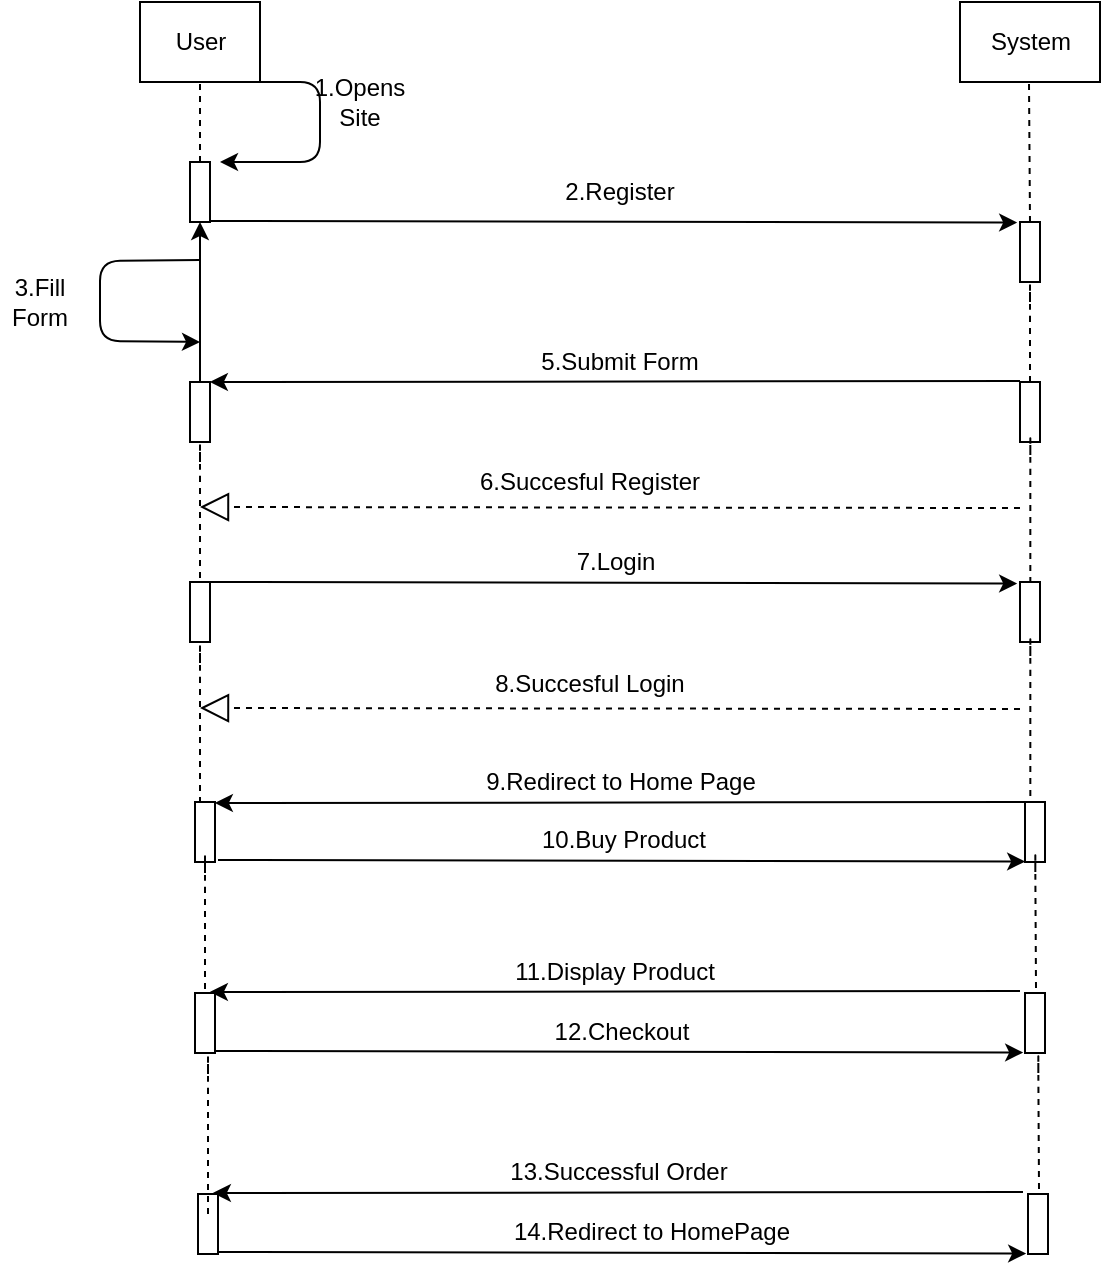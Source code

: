 <mxfile version="12.1.3" type="device" pages="1"><diagram id="2IClvBgpXzxGO9XWFR44" name="Page-1"><mxGraphModel dx="712" dy="299" grid="1" gridSize="10" guides="1" tooltips="1" connect="1" arrows="1" fold="1" page="1" pageScale="1" pageWidth="827" pageHeight="1169" math="0" shadow="0"><root><mxCell id="0"/><mxCell id="1" parent="0"/><mxCell id="PFNj19ciSP6N9kY24B_g-1" value="User" style="html=1;" vertex="1" parent="1"><mxGeometry x="120" y="30" width="60" height="40" as="geometry"/></mxCell><mxCell id="PFNj19ciSP6N9kY24B_g-4" value="System" style="html=1;" vertex="1" parent="1"><mxGeometry x="530" y="30" width="70" height="40" as="geometry"/></mxCell><mxCell id="PFNj19ciSP6N9kY24B_g-8" value="" style="rounded=0;whiteSpace=wrap;html=1;" vertex="1" parent="1"><mxGeometry x="145" y="110" width="10" height="30" as="geometry"/></mxCell><mxCell id="PFNj19ciSP6N9kY24B_g-9" value="" style="endArrow=none;dashed=1;html=1;exitX=0.5;exitY=0;exitDx=0;exitDy=0;" edge="1" parent="1" source="PFNj19ciSP6N9kY24B_g-8"><mxGeometry width="50" height="50" relative="1" as="geometry"><mxPoint x="100" y="120" as="sourcePoint"/><mxPoint x="150" y="70" as="targetPoint"/></mxGeometry></mxCell><mxCell id="PFNj19ciSP6N9kY24B_g-33" value="" style="edgeStyle=orthogonalEdgeStyle;rounded=0;orthogonalLoop=1;jettySize=auto;html=1;" edge="1" parent="1" source="PFNj19ciSP6N9kY24B_g-10" target="PFNj19ciSP6N9kY24B_g-32"><mxGeometry relative="1" as="geometry"/></mxCell><mxCell id="PFNj19ciSP6N9kY24B_g-10" value="" style="rounded=0;whiteSpace=wrap;html=1;" vertex="1" parent="1"><mxGeometry x="145" y="220" width="10" height="30" as="geometry"/></mxCell><mxCell id="PFNj19ciSP6N9kY24B_g-32" value="" style="rounded=0;whiteSpace=wrap;html=1;" vertex="1" parent="1"><mxGeometry x="145" y="110" width="10" height="30" as="geometry"/></mxCell><mxCell id="PFNj19ciSP6N9kY24B_g-11" value="" style="endArrow=none;dashed=1;html=1;exitX=0.5;exitY=0;exitDx=0;exitDy=0;" edge="1" source="PFNj19ciSP6N9kY24B_g-10" parent="1"><mxGeometry width="50" height="50" relative="1" as="geometry"><mxPoint x="100" y="170" as="sourcePoint"/><mxPoint x="150" y="150" as="targetPoint"/><Array as="points"><mxPoint x="150" y="150"/><mxPoint x="150" y="140"/></Array></mxGeometry></mxCell><mxCell id="PFNj19ciSP6N9kY24B_g-12" value="" style="endArrow=classic;html=1;" edge="1" parent="1"><mxGeometry width="50" height="50" relative="1" as="geometry"><mxPoint x="180" y="70" as="sourcePoint"/><mxPoint x="160" y="110" as="targetPoint"/><Array as="points"><mxPoint x="210" y="70"/><mxPoint x="210" y="110"/></Array></mxGeometry></mxCell><mxCell id="PFNj19ciSP6N9kY24B_g-13" value="" style="endArrow=classic;html=1;entryX=-0.141;entryY=0.009;entryDx=0;entryDy=0;entryPerimeter=0;" edge="1" parent="1" target="PFNj19ciSP6N9kY24B_g-15"><mxGeometry width="50" height="50" relative="1" as="geometry"><mxPoint x="155" y="139.5" as="sourcePoint"/><mxPoint x="530" y="140" as="targetPoint"/></mxGeometry></mxCell><mxCell id="PFNj19ciSP6N9kY24B_g-14" value="" style="endArrow=none;dashed=1;html=1;exitX=0.5;exitY=0;exitDx=0;exitDy=0;" edge="1" parent="1" source="PFNj19ciSP6N9kY24B_g-15"><mxGeometry width="50" height="50" relative="1" as="geometry"><mxPoint x="565" y="140" as="sourcePoint"/><mxPoint x="564.5" y="70" as="targetPoint"/></mxGeometry></mxCell><mxCell id="PFNj19ciSP6N9kY24B_g-15" value="" style="rounded=0;whiteSpace=wrap;html=1;" vertex="1" parent="1"><mxGeometry x="560" y="140" width="10" height="30" as="geometry"/></mxCell><mxCell id="PFNj19ciSP6N9kY24B_g-16" value="" style="endArrow=classic;html=1;" edge="1" parent="1"><mxGeometry width="50" height="50" relative="1" as="geometry"><mxPoint x="560" y="219.5" as="sourcePoint"/><mxPoint x="154.931" y="220" as="targetPoint"/></mxGeometry></mxCell><mxCell id="PFNj19ciSP6N9kY24B_g-17" value="1.Opens Site" style="text;html=1;strokeColor=none;fillColor=none;align=center;verticalAlign=middle;whiteSpace=wrap;rounded=0;" vertex="1" parent="1"><mxGeometry x="210" y="70" width="40" height="20" as="geometry"/></mxCell><mxCell id="PFNj19ciSP6N9kY24B_g-18" value="2.Register" style="text;html=1;strokeColor=none;fillColor=none;align=center;verticalAlign=middle;whiteSpace=wrap;rounded=0;" vertex="1" parent="1"><mxGeometry x="330" y="115" width="60" height="20" as="geometry"/></mxCell><mxCell id="PFNj19ciSP6N9kY24B_g-20" value="5.Submit Form" style="text;html=1;strokeColor=none;fillColor=none;align=center;verticalAlign=middle;whiteSpace=wrap;rounded=0;" vertex="1" parent="1"><mxGeometry x="305" y="200" width="110" height="20" as="geometry"/></mxCell><mxCell id="PFNj19ciSP6N9kY24B_g-22" value="" style="endArrow=none;dashed=1;html=1;" edge="1" parent="1"><mxGeometry width="50" height="50" relative="1" as="geometry"><mxPoint x="565" y="220" as="sourcePoint"/><mxPoint x="565.0" y="180" as="targetPoint"/><Array as="points"><mxPoint x="565" y="180"/><mxPoint x="565" y="170"/></Array></mxGeometry></mxCell><mxCell id="PFNj19ciSP6N9kY24B_g-23" value="" style="rounded=0;whiteSpace=wrap;html=1;" vertex="1" parent="1"><mxGeometry x="560" y="220" width="10" height="30" as="geometry"/></mxCell><mxCell id="PFNj19ciSP6N9kY24B_g-25" value="" style="endArrow=block;dashed=1;endFill=0;endSize=12;html=1;" edge="1" parent="1"><mxGeometry width="160" relative="1" as="geometry"><mxPoint x="560" y="283" as="sourcePoint"/><mxPoint x="150" y="282.5" as="targetPoint"/></mxGeometry></mxCell><mxCell id="PFNj19ciSP6N9kY24B_g-27" value="6.Succesful Register" style="text;html=1;strokeColor=none;fillColor=none;align=center;verticalAlign=middle;whiteSpace=wrap;rounded=0;" vertex="1" parent="1"><mxGeometry x="285" y="260" width="120" height="20" as="geometry"/></mxCell><mxCell id="PFNj19ciSP6N9kY24B_g-28" value="" style="endArrow=classic;html=1;" edge="1" parent="1"><mxGeometry width="50" height="50" relative="1" as="geometry"><mxPoint x="150" y="159" as="sourcePoint"/><mxPoint x="150" y="200" as="targetPoint"/><Array as="points"><mxPoint x="100" y="159.5"/><mxPoint x="100" y="199.5"/></Array></mxGeometry></mxCell><mxCell id="PFNj19ciSP6N9kY24B_g-31" value="3.Fill Form" style="text;html=1;strokeColor=none;fillColor=none;align=center;verticalAlign=middle;whiteSpace=wrap;rounded=0;" vertex="1" parent="1"><mxGeometry x="50" y="170" width="40" height="20" as="geometry"/></mxCell><mxCell id="PFNj19ciSP6N9kY24B_g-34" value="" style="endArrow=none;dashed=1;html=1;exitX=0.5;exitY=0;exitDx=0;exitDy=0;" edge="1" parent="1"><mxGeometry width="50" height="50" relative="1" as="geometry"><mxPoint x="150.0" y="330" as="sourcePoint"/><mxPoint x="150.0" y="260" as="targetPoint"/><Array as="points"><mxPoint x="150" y="260"/><mxPoint x="150" y="250"/></Array></mxGeometry></mxCell><mxCell id="PFNj19ciSP6N9kY24B_g-35" value="" style="endArrow=none;dashed=1;html=1;exitX=0.5;exitY=0;exitDx=0;exitDy=0;" edge="1" parent="1"><mxGeometry width="50" height="50" relative="1" as="geometry"><mxPoint x="565.167" y="326.5" as="sourcePoint"/><mxPoint x="565.167" y="256.5" as="targetPoint"/><Array as="points"><mxPoint x="565.167" y="256.5"/><mxPoint x="565.167" y="246.5"/></Array></mxGeometry></mxCell><mxCell id="PFNj19ciSP6N9kY24B_g-36" value="" style="rounded=0;whiteSpace=wrap;html=1;" vertex="1" parent="1"><mxGeometry x="145" y="320" width="10" height="30" as="geometry"/></mxCell><mxCell id="PFNj19ciSP6N9kY24B_g-37" value="" style="rounded=0;whiteSpace=wrap;html=1;" vertex="1" parent="1"><mxGeometry x="560" y="320" width="10" height="30" as="geometry"/></mxCell><mxCell id="PFNj19ciSP6N9kY24B_g-38" value="" style="endArrow=classic;html=1;entryX=-0.141;entryY=0.009;entryDx=0;entryDy=0;entryPerimeter=0;" edge="1" parent="1"><mxGeometry width="50" height="50" relative="1" as="geometry"><mxPoint x="155.0" y="320.0" as="sourcePoint"/><mxPoint x="558.59" y="320.77" as="targetPoint"/></mxGeometry></mxCell><mxCell id="PFNj19ciSP6N9kY24B_g-39" value="7.Login" style="text;html=1;strokeColor=none;fillColor=none;align=center;verticalAlign=middle;whiteSpace=wrap;rounded=0;" vertex="1" parent="1"><mxGeometry x="297.5" y="300" width="120" height="20" as="geometry"/></mxCell><mxCell id="PFNj19ciSP6N9kY24B_g-40" value="" style="endArrow=none;dashed=1;html=1;exitX=0.5;exitY=0;exitDx=0;exitDy=0;" edge="1" parent="1"><mxGeometry width="50" height="50" relative="1" as="geometry"><mxPoint x="565.167" y="427" as="sourcePoint"/><mxPoint x="565.167" y="357" as="targetPoint"/><Array as="points"><mxPoint x="565.167" y="357"/><mxPoint x="565.167" y="347"/></Array></mxGeometry></mxCell><mxCell id="PFNj19ciSP6N9kY24B_g-41" value="" style="endArrow=block;dashed=1;endFill=0;endSize=12;html=1;" edge="1" parent="1"><mxGeometry width="160" relative="1" as="geometry"><mxPoint x="560" y="383.5" as="sourcePoint"/><mxPoint x="150.0" y="383" as="targetPoint"/></mxGeometry></mxCell><mxCell id="PFNj19ciSP6N9kY24B_g-42" value="8.Succesful Login" style="text;html=1;strokeColor=none;fillColor=none;align=center;verticalAlign=middle;whiteSpace=wrap;rounded=0;" vertex="1" parent="1"><mxGeometry x="285" y="360.5" width="120" height="20" as="geometry"/></mxCell><mxCell id="PFNj19ciSP6N9kY24B_g-43" value="" style="endArrow=none;dashed=1;html=1;exitX=0.5;exitY=0;exitDx=0;exitDy=0;" edge="1" parent="1"><mxGeometry width="50" height="50" relative="1" as="geometry"><mxPoint x="150.0" y="430.5" as="sourcePoint"/><mxPoint x="150.0" y="360.5" as="targetPoint"/><Array as="points"><mxPoint x="150" y="360.5"/><mxPoint x="150" y="350.5"/></Array></mxGeometry></mxCell><mxCell id="PFNj19ciSP6N9kY24B_g-44" value="" style="endArrow=classic;html=1;" edge="1" parent="1"><mxGeometry width="50" height="50" relative="1" as="geometry"><mxPoint x="562.5" y="430" as="sourcePoint"/><mxPoint x="157.431" y="430.5" as="targetPoint"/></mxGeometry></mxCell><mxCell id="PFNj19ciSP6N9kY24B_g-45" value="" style="rounded=0;whiteSpace=wrap;html=1;" vertex="1" parent="1"><mxGeometry x="147.5" y="430" width="10" height="30" as="geometry"/></mxCell><mxCell id="PFNj19ciSP6N9kY24B_g-46" value="" style="rounded=0;whiteSpace=wrap;html=1;" vertex="1" parent="1"><mxGeometry x="562.5" y="430" width="10" height="30" as="geometry"/></mxCell><mxCell id="PFNj19ciSP6N9kY24B_g-47" value="9.Redirect to Home Page" style="text;html=1;strokeColor=none;fillColor=none;align=center;verticalAlign=middle;whiteSpace=wrap;rounded=0;" vertex="1" parent="1"><mxGeometry x="287.5" y="410" width="145" height="20" as="geometry"/></mxCell><mxCell id="PFNj19ciSP6N9kY24B_g-48" value="10.Buy Product" style="text;html=1;strokeColor=none;fillColor=none;align=center;verticalAlign=middle;whiteSpace=wrap;rounded=0;" vertex="1" parent="1"><mxGeometry x="301.5" y="439" width="120" height="20" as="geometry"/></mxCell><mxCell id="PFNj19ciSP6N9kY24B_g-49" value="" style="endArrow=classic;html=1;entryX=-0.141;entryY=0.009;entryDx=0;entryDy=0;entryPerimeter=0;" edge="1" parent="1"><mxGeometry width="50" height="50" relative="1" as="geometry"><mxPoint x="159.0" y="459" as="sourcePoint"/><mxPoint x="562.59" y="459.77" as="targetPoint"/></mxGeometry></mxCell><mxCell id="PFNj19ciSP6N9kY24B_g-53" value="" style="endArrow=none;dashed=1;html=1;exitX=0.5;exitY=0;exitDx=0;exitDy=0;" edge="1" parent="1"><mxGeometry width="50" height="50" relative="1" as="geometry"><mxPoint x="152.5" y="535.5" as="sourcePoint"/><mxPoint x="152.5" y="465.5" as="targetPoint"/><Array as="points"><mxPoint x="152.5" y="465.5"/><mxPoint x="152.5" y="455.5"/></Array></mxGeometry></mxCell><mxCell id="PFNj19ciSP6N9kY24B_g-54" value="" style="rounded=0;whiteSpace=wrap;html=1;" vertex="1" parent="1"><mxGeometry x="147.5" y="525.5" width="10" height="30" as="geometry"/></mxCell><mxCell id="PFNj19ciSP6N9kY24B_g-55" value="" style="rounded=0;whiteSpace=wrap;html=1;" vertex="1" parent="1"><mxGeometry x="562.5" y="525.5" width="10" height="30" as="geometry"/></mxCell><mxCell id="PFNj19ciSP6N9kY24B_g-56" value="" style="endArrow=none;dashed=1;html=1;" edge="1" parent="1"><mxGeometry width="50" height="50" relative="1" as="geometry"><mxPoint x="568" y="523" as="sourcePoint"/><mxPoint x="567.667" y="465" as="targetPoint"/><Array as="points"><mxPoint x="567.667" y="465"/><mxPoint x="567.667" y="455"/></Array></mxGeometry></mxCell><mxCell id="PFNj19ciSP6N9kY24B_g-58" value="" style="endArrow=classic;html=1;" edge="1" parent="1"><mxGeometry width="50" height="50" relative="1" as="geometry"><mxPoint x="560" y="524.5" as="sourcePoint"/><mxPoint x="154.931" y="525" as="targetPoint"/></mxGeometry></mxCell><mxCell id="PFNj19ciSP6N9kY24B_g-59" value="11.Display Product" style="text;html=1;strokeColor=none;fillColor=none;align=center;verticalAlign=middle;whiteSpace=wrap;rounded=0;" vertex="1" parent="1"><mxGeometry x="285" y="504.5" width="145" height="20" as="geometry"/></mxCell><mxCell id="PFNj19ciSP6N9kY24B_g-60" value="12.Checkout" style="text;html=1;strokeColor=none;fillColor=none;align=center;verticalAlign=middle;whiteSpace=wrap;rounded=0;" vertex="1" parent="1"><mxGeometry x="300.5" y="534.5" width="120" height="20" as="geometry"/></mxCell><mxCell id="PFNj19ciSP6N9kY24B_g-61" value="" style="endArrow=classic;html=1;entryX=-0.141;entryY=0.009;entryDx=0;entryDy=0;entryPerimeter=0;" edge="1" parent="1"><mxGeometry width="50" height="50" relative="1" as="geometry"><mxPoint x="158.0" y="554.5" as="sourcePoint"/><mxPoint x="561.59" y="555.27" as="targetPoint"/></mxGeometry></mxCell><mxCell id="PFNj19ciSP6N9kY24B_g-70" value="" style="rounded=0;whiteSpace=wrap;html=1;" vertex="1" parent="1"><mxGeometry x="149" y="626" width="10" height="30" as="geometry"/></mxCell><mxCell id="PFNj19ciSP6N9kY24B_g-71" value="" style="rounded=0;whiteSpace=wrap;html=1;" vertex="1" parent="1"><mxGeometry x="564" y="626" width="10" height="30" as="geometry"/></mxCell><mxCell id="PFNj19ciSP6N9kY24B_g-72" value="" style="endArrow=classic;html=1;" edge="1" parent="1"><mxGeometry width="50" height="50" relative="1" as="geometry"><mxPoint x="561.5" y="625" as="sourcePoint"/><mxPoint x="156.431" y="625.5" as="targetPoint"/></mxGeometry></mxCell><mxCell id="PFNj19ciSP6N9kY24B_g-73" value="13.Successful Order" style="text;html=1;strokeColor=none;fillColor=none;align=center;verticalAlign=middle;whiteSpace=wrap;rounded=0;" vertex="1" parent="1"><mxGeometry x="286.5" y="605" width="145" height="20" as="geometry"/></mxCell><mxCell id="PFNj19ciSP6N9kY24B_g-74" value="14.Redirect to HomePage" style="text;html=1;strokeColor=none;fillColor=none;align=center;verticalAlign=middle;whiteSpace=wrap;rounded=0;" vertex="1" parent="1"><mxGeometry x="302" y="635" width="148" height="20" as="geometry"/></mxCell><mxCell id="PFNj19ciSP6N9kY24B_g-75" value="" style="endArrow=classic;html=1;entryX=-0.141;entryY=0.009;entryDx=0;entryDy=0;entryPerimeter=0;" edge="1" parent="1"><mxGeometry width="50" height="50" relative="1" as="geometry"><mxPoint x="159.5" y="655.0" as="sourcePoint"/><mxPoint x="563.09" y="655.77" as="targetPoint"/></mxGeometry></mxCell><mxCell id="PFNj19ciSP6N9kY24B_g-76" value="" style="endArrow=none;dashed=1;html=1;exitX=0.5;exitY=0;exitDx=0;exitDy=0;" edge="1" parent="1"><mxGeometry width="50" height="50" relative="1" as="geometry"><mxPoint x="154.0" y="636" as="sourcePoint"/><mxPoint x="154.0" y="566" as="targetPoint"/><Array as="points"><mxPoint x="154" y="566"/><mxPoint x="154" y="556"/></Array></mxGeometry></mxCell><mxCell id="PFNj19ciSP6N9kY24B_g-77" value="" style="endArrow=none;dashed=1;html=1;" edge="1" parent="1"><mxGeometry width="50" height="50" relative="1" as="geometry"><mxPoint x="569.5" y="623.5" as="sourcePoint"/><mxPoint x="569.167" y="565.5" as="targetPoint"/><Array as="points"><mxPoint x="569.167" y="565.5"/><mxPoint x="569.167" y="555.5"/></Array></mxGeometry></mxCell></root></mxGraphModel></diagram></mxfile>